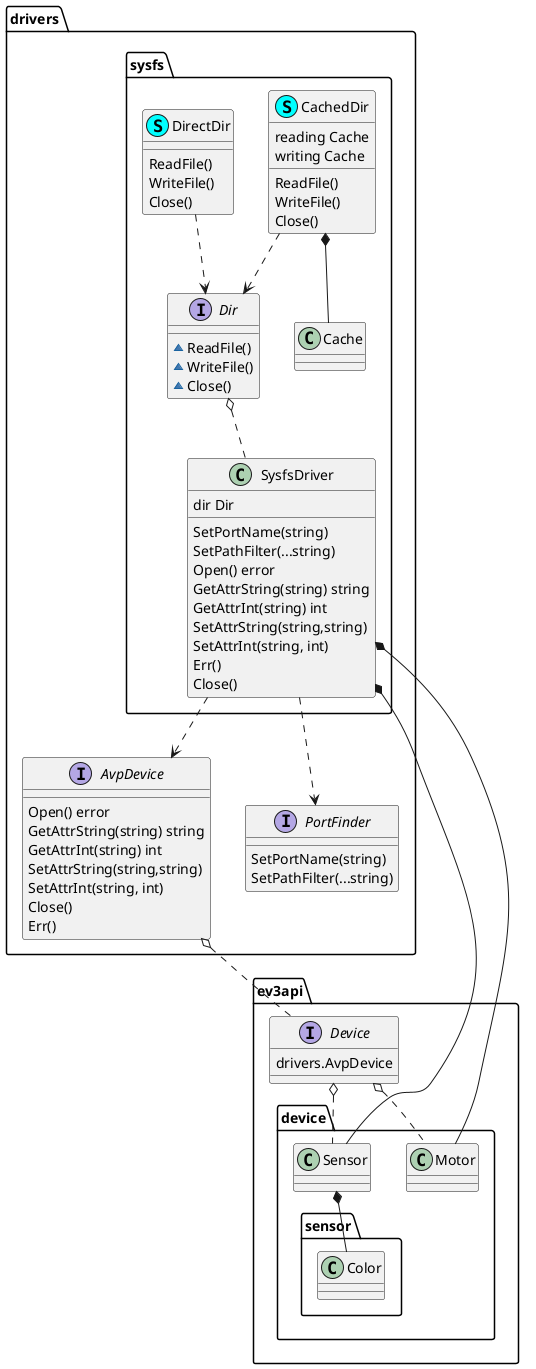 @startuml

set namespaceSeparator .

class drivers.sysfs.SysfsDriver {
    dir Dir
    SetPortName(string)
    SetPathFilter(...string)
    Open() error
 	GetAttrString(string) string
	GetAttrInt(string) int
	SetAttrString(string,string)
	SetAttrInt(string, int)
	Err()
	Close()
}

interface drivers.AvpDevice {
    Open() error
	GetAttrString(string) string
	GetAttrInt(string) int
	SetAttrString(string,string)
	SetAttrInt(string, int)
	Close()
	Err()
}

interface drivers.PortFinder {
    SetPortName(string)
    SetPathFilter(...string)
}

interface ev3api.Device {
    drivers.AvpDevice
}


drivers.sysfs.SysfsDriver ..> drivers.AvpDevice
drivers.sysfs.SysfsDriver ..> drivers.PortFinder
drivers.AvpDevice o.. ev3api.Device

drivers.sysfs.SysfsDriver *--  ev3api.device.Sensor
drivers.sysfs.SysfsDriver *--  ev3api.device.Motor

ev3api.Device o..  ev3api.device.Sensor
ev3api.Device o..  ev3api.device.Motor

ev3api.device.Sensor *-- ev3api.device.sensor.Color


class drivers.sysfs.CachedDir <<(S,cyan)>> {
    reading Cache
    writing Cache
    ReadFile()
    WriteFile()
    Close()
}

class drivers.sysfs.DirectDir <<(S,cyan)>> {
    ReadFile()
    WriteFile()
    Close()
}

interface drivers.sysfs.Dir {
    ~ReadFile()
    ~WriteFile()
    ~Close()
}

drivers.sysfs.DirectDir ..> drivers.sysfs.Dir
drivers.sysfs.CachedDir ..> drivers.sysfs.Dir
drivers.sysfs.CachedDir*-- drivers.sysfs.Cache

drivers.sysfs.Dir o.. drivers.sysfs.SysfsDriver

@enduml